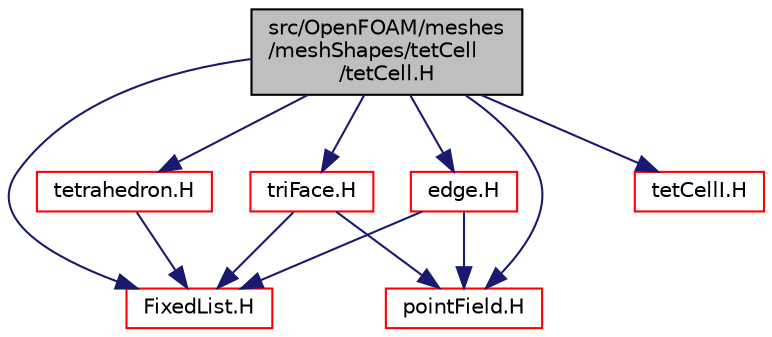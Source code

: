 digraph "src/OpenFOAM/meshes/meshShapes/tetCell/tetCell.H"
{
  bgcolor="transparent";
  edge [fontname="Helvetica",fontsize="10",labelfontname="Helvetica",labelfontsize="10"];
  node [fontname="Helvetica",fontsize="10",shape=record];
  Node1 [label="src/OpenFOAM/meshes\l/meshShapes/tetCell\l/tetCell.H",height=0.2,width=0.4,color="black", fillcolor="grey75", style="filled", fontcolor="black"];
  Node1 -> Node2 [color="midnightblue",fontsize="10",style="solid",fontname="Helvetica"];
  Node2 [label="FixedList.H",height=0.2,width=0.4,color="red",URL="$a07630.html"];
  Node1 -> Node3 [color="midnightblue",fontsize="10",style="solid",fontname="Helvetica"];
  Node3 [label="triFace.H",height=0.2,width=0.4,color="red",URL="$a08543.html"];
  Node3 -> Node2 [color="midnightblue",fontsize="10",style="solid",fontname="Helvetica"];
  Node3 -> Node4 [color="midnightblue",fontsize="10",style="solid",fontname="Helvetica"];
  Node4 [label="pointField.H",height=0.2,width=0.4,color="red",URL="$a08775.html"];
  Node1 -> Node5 [color="midnightblue",fontsize="10",style="solid",fontname="Helvetica"];
  Node5 [label="edge.H",height=0.2,width=0.4,color="red",URL="$a08521.html"];
  Node5 -> Node2 [color="midnightblue",fontsize="10",style="solid",fontname="Helvetica"];
  Node5 -> Node4 [color="midnightblue",fontsize="10",style="solid",fontname="Helvetica"];
  Node1 -> Node4 [color="midnightblue",fontsize="10",style="solid",fontname="Helvetica"];
  Node1 -> Node6 [color="midnightblue",fontsize="10",style="solid",fontname="Helvetica"];
  Node6 [label="tetrahedron.H",height=0.2,width=0.4,color="red",URL="$a08785.html"];
  Node6 -> Node2 [color="midnightblue",fontsize="10",style="solid",fontname="Helvetica"];
  Node1 -> Node7 [color="midnightblue",fontsize="10",style="solid",fontname="Helvetica"];
  Node7 [label="tetCellI.H",height=0.2,width=0.4,color="red",URL="$a08541.html"];
}
